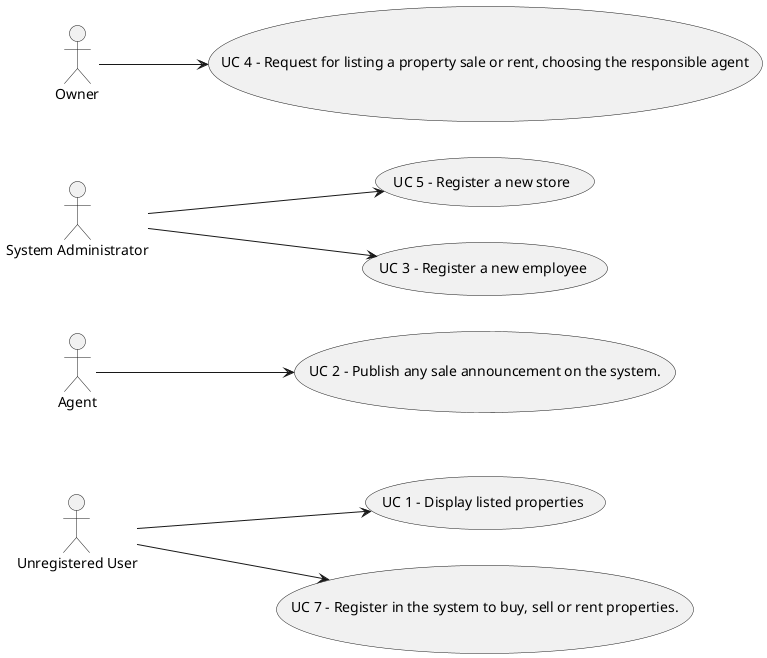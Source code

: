 @startuml

skinparam packageStyle circle

left to right direction

    usecase "UC 1 - Display listed properties" as UC1
    "Unregistered User" --> UC1
    usecase "UC 2 - Publish any sale announcement on the system." as UC2
    Agent --> UC2
    usecase "UC 5 - Register a new store" as UC5
    "System Administrator" --> UC5
    usecase "UC 3 - Register a new employee" as UC3
    "System Administrator" --> UC3
    usecase "UC 4 - Request for listing a property sale or rent, choosing the responsible agent" as UC4
    Owner --> UC4
    usecase "UC 7 - Register in the system to buy, sell or rent properties." as UC7
    "Unregistered User" --> UC7
@enduml